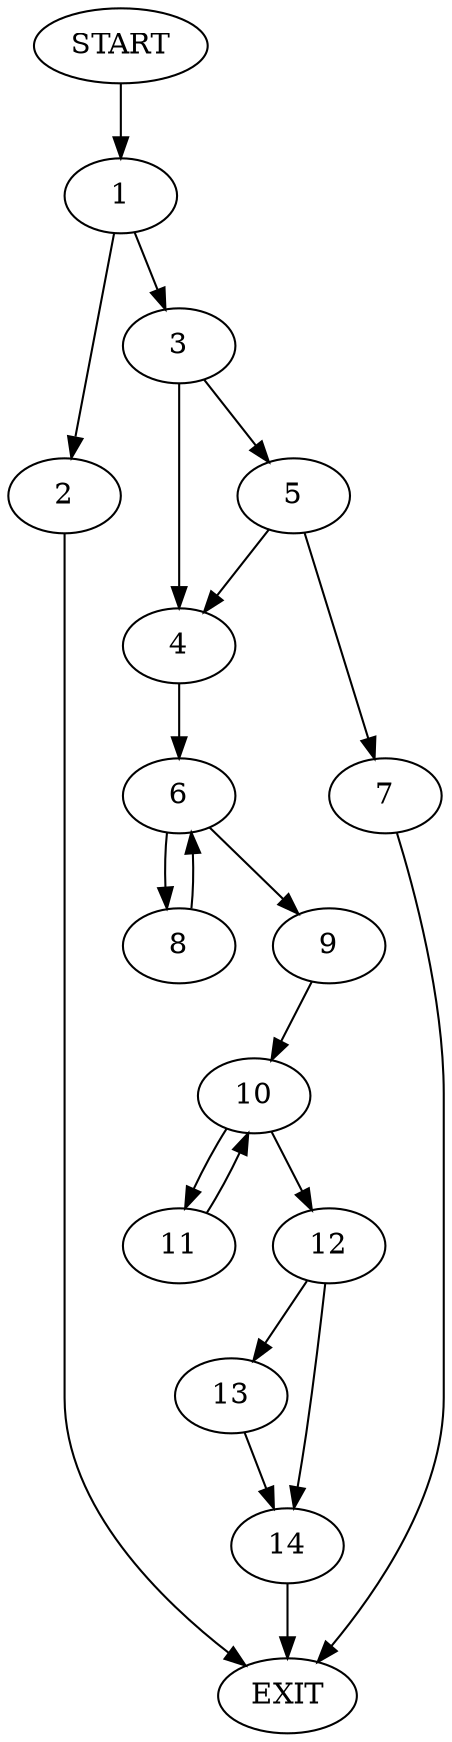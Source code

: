 digraph {
0 [label="START"]
15 [label="EXIT"]
0 -> 1
1 -> 2
1 -> 3
2 -> 15
3 -> 4
3 -> 5
4 -> 6
5 -> 4
5 -> 7
7 -> 15
6 -> 8
6 -> 9
9 -> 10
8 -> 6
10 -> 11
10 -> 12
11 -> 10
12 -> 13
12 -> 14
14 -> 15
13 -> 14
}
